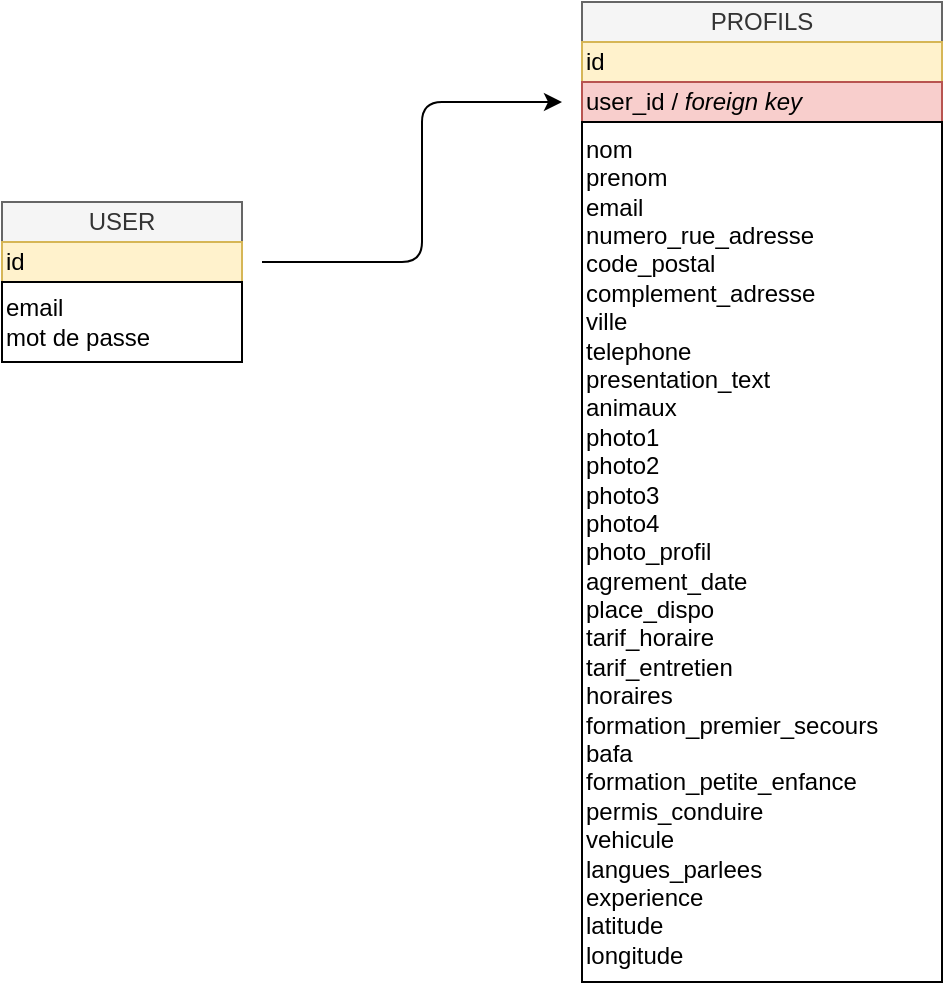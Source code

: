 <mxfile version="13.9.7" type="github">
  <diagram id="_xYzLV-qzLCmaxOTCEhG" name="Page-1">
    <mxGraphModel dx="1021" dy="476" grid="1" gridSize="10" guides="1" tooltips="1" connect="1" arrows="1" fold="1" page="1" pageScale="1" pageWidth="827" pageHeight="1169" math="0" shadow="0">
      <root>
        <mxCell id="0" />
        <mxCell id="1" parent="0" />
        <mxCell id="AC4WjDwptsBR9Er9wMvf-1" value="USER" style="rounded=0;whiteSpace=wrap;html=1;fillColor=#f5f5f5;strokeColor=#666666;fontColor=#333333;" vertex="1" parent="1">
          <mxGeometry x="190" y="200" width="120" height="20" as="geometry" />
        </mxCell>
        <mxCell id="AC4WjDwptsBR9Er9wMvf-2" value="PROFILS" style="rounded=0;whiteSpace=wrap;html=1;fillColor=#f5f5f5;strokeColor=#666666;fontColor=#333333;" vertex="1" parent="1">
          <mxGeometry x="480" y="100" width="180" height="20" as="geometry" />
        </mxCell>
        <mxCell id="AC4WjDwptsBR9Er9wMvf-3" value="&lt;div align=&quot;left&quot;&gt;id&lt;/div&gt;" style="rounded=0;whiteSpace=wrap;html=1;align=left;fillColor=#fff2cc;strokeColor=#d6b656;" vertex="1" parent="1">
          <mxGeometry x="190" y="220" width="120" height="20" as="geometry" />
        </mxCell>
        <mxCell id="AC4WjDwptsBR9Er9wMvf-4" value="&lt;div align=&quot;left&quot;&gt;email&lt;/div&gt;&lt;div align=&quot;left&quot;&gt;mot de passe&lt;/div&gt;" style="rounded=0;whiteSpace=wrap;html=1;align=left;" vertex="1" parent="1">
          <mxGeometry x="190" y="240" width="120" height="40" as="geometry" />
        </mxCell>
        <mxCell id="AC4WjDwptsBR9Er9wMvf-5" style="edgeStyle=orthogonalEdgeStyle;rounded=0;orthogonalLoop=1;jettySize=auto;html=1;exitX=0.5;exitY=1;exitDx=0;exitDy=0;" edge="1" parent="1" source="AC4WjDwptsBR9Er9wMvf-4" target="AC4WjDwptsBR9Er9wMvf-4">
          <mxGeometry relative="1" as="geometry" />
        </mxCell>
        <mxCell id="AC4WjDwptsBR9Er9wMvf-7" value="&lt;div align=&quot;left&quot;&gt;id&lt;/div&gt;" style="rounded=0;whiteSpace=wrap;html=1;align=left;fillColor=#fff2cc;strokeColor=#d6b656;" vertex="1" parent="1">
          <mxGeometry x="480" y="120" width="180" height="20" as="geometry" />
        </mxCell>
        <mxCell id="AC4WjDwptsBR9Er9wMvf-8" value="user_id / &lt;i&gt;foreign key&lt;/i&gt;" style="rounded=0;whiteSpace=wrap;html=1;align=left;fillColor=#f8cecc;strokeColor=#b85450;" vertex="1" parent="1">
          <mxGeometry x="480" y="140" width="180" height="20" as="geometry" />
        </mxCell>
        <mxCell id="AC4WjDwptsBR9Er9wMvf-9" value="&lt;div&gt;nom&lt;/div&gt;&lt;div&gt;prenom&lt;/div&gt;&lt;div&gt;email&lt;/div&gt;&lt;div&gt;numero_rue_adresse&lt;/div&gt;&lt;div&gt;code_postal&lt;/div&gt;&lt;div&gt;complement_adresse&lt;/div&gt;&lt;div&gt;ville&lt;/div&gt;&lt;div&gt;telephone&lt;/div&gt;&lt;div&gt;presentation_text&lt;/div&gt;&lt;div&gt;animaux&lt;/div&gt;&lt;div&gt;photo1&lt;/div&gt;&lt;div&gt;photo2&lt;/div&gt;&lt;div&gt;photo3&lt;/div&gt;&lt;div&gt;photo4&lt;/div&gt;&lt;div&gt;photo_profil&lt;/div&gt;&lt;div&gt;agrement_date&lt;/div&gt;&lt;div&gt;place_dispo&lt;/div&gt;&lt;div&gt;tarif_horaire&lt;/div&gt;&lt;div&gt;tarif_entretien&lt;/div&gt;&lt;div&gt;horaires&lt;/div&gt;&lt;div&gt;formation_premier_secours&lt;/div&gt;&lt;div&gt;bafa&lt;/div&gt;&lt;div&gt;formation_petite_enfance&lt;/div&gt;&lt;div&gt;permis_conduire&lt;/div&gt;&lt;div&gt;vehicule&lt;/div&gt;&lt;div&gt;langues_parlees&lt;/div&gt;&lt;div&gt;experience&lt;/div&gt;&lt;div&gt;latitude&lt;/div&gt;&lt;div&gt;longitude&lt;br&gt;&lt;/div&gt;" style="rounded=0;whiteSpace=wrap;html=1;align=left;" vertex="1" parent="1">
          <mxGeometry x="480" y="160" width="180" height="430" as="geometry" />
        </mxCell>
        <mxCell id="AC4WjDwptsBR9Er9wMvf-10" value="" style="endArrow=classic;html=1;" edge="1" parent="1">
          <mxGeometry width="50" height="50" relative="1" as="geometry">
            <mxPoint x="320" y="230" as="sourcePoint" />
            <mxPoint x="470" y="150" as="targetPoint" />
            <Array as="points">
              <mxPoint x="400" y="230" />
              <mxPoint x="400" y="150" />
            </Array>
          </mxGeometry>
        </mxCell>
      </root>
    </mxGraphModel>
  </diagram>
</mxfile>
